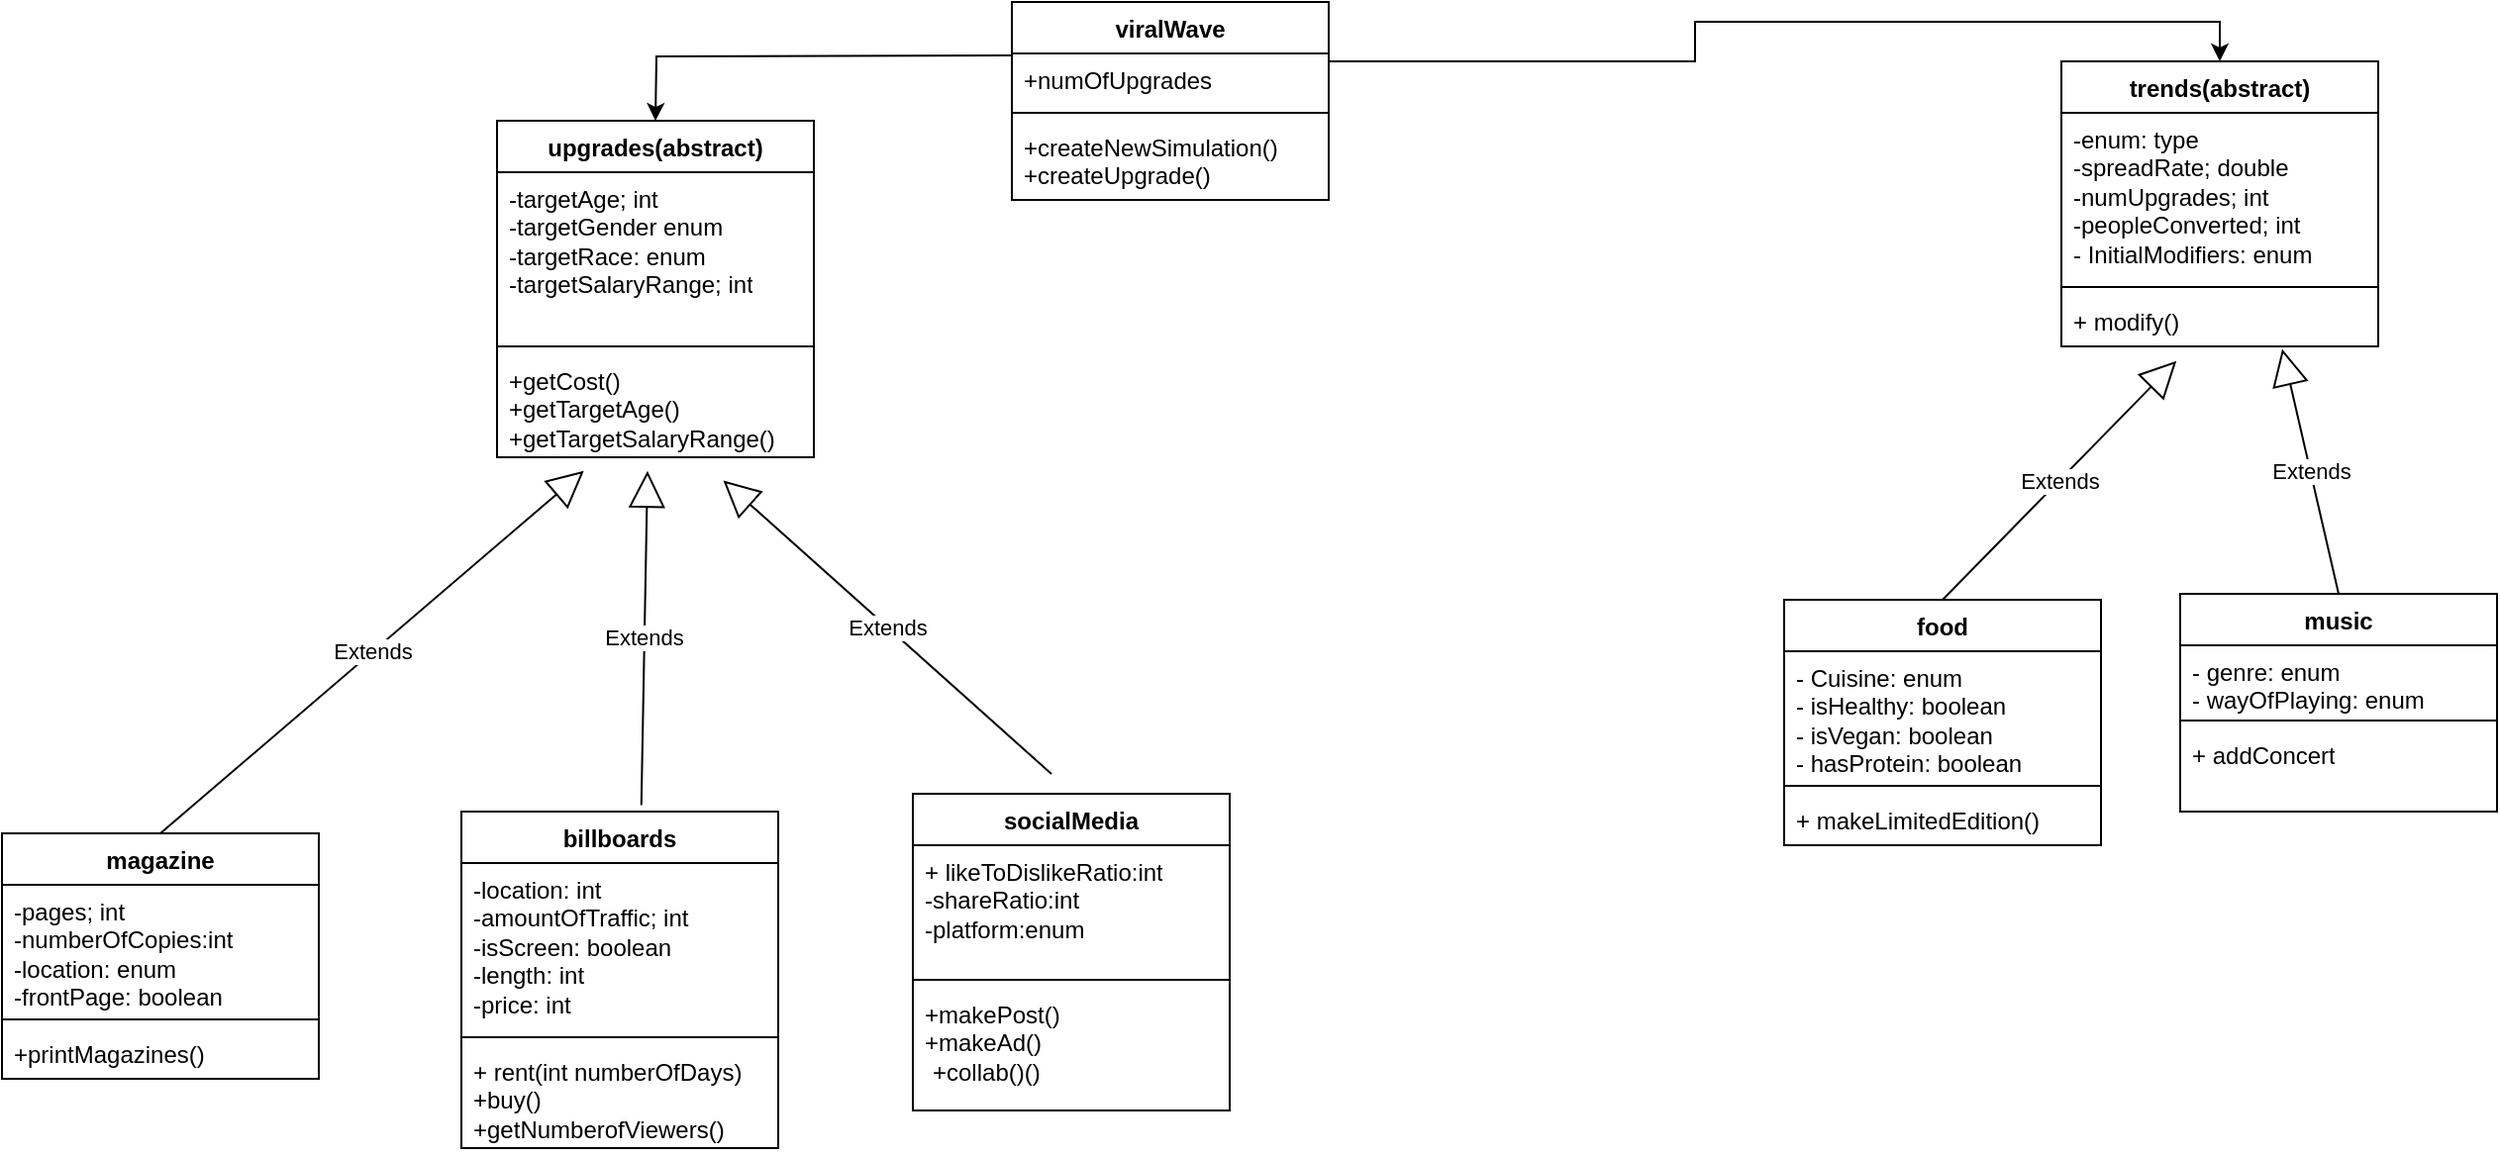 <mxfile version="24.8.4">
  <diagram name="Page-1" id="rPx-ND3tR1v6-9SasS-W">
    <mxGraphModel dx="2169" dy="696" grid="1" gridSize="10" guides="1" tooltips="1" connect="1" arrows="1" fold="1" page="1" pageScale="1" pageWidth="850" pageHeight="1100" math="0" shadow="0">
      <root>
        <mxCell id="0" />
        <mxCell id="1" parent="0" />
        <mxCell id="pl0MzwOkIgg34zQqI0X9-18" value="food" style="swimlane;fontStyle=1;align=center;verticalAlign=top;childLayout=stackLayout;horizontal=1;startSize=26;horizontalStack=0;resizeParent=1;resizeParentMax=0;resizeLast=0;collapsible=1;marginBottom=0;whiteSpace=wrap;html=1;" parent="1" vertex="1">
          <mxGeometry x="740" y="312" width="160" height="124" as="geometry" />
        </mxCell>
        <mxCell id="pl0MzwOkIgg34zQqI0X9-19" value="&lt;div&gt;- Cuisine: enum&lt;/div&gt;&lt;div&gt;- isHealthy: boolean&lt;br&gt;&lt;div&gt;- isVegan: boolean&lt;/div&gt;&lt;/div&gt;&lt;div&gt;- hasProtein: boolean&lt;/div&gt;" style="text;strokeColor=none;fillColor=none;align=left;verticalAlign=top;spacingLeft=4;spacingRight=4;overflow=hidden;rotatable=0;points=[[0,0.5],[1,0.5]];portConstraint=eastwest;whiteSpace=wrap;html=1;" parent="pl0MzwOkIgg34zQqI0X9-18" vertex="1">
          <mxGeometry y="26" width="160" height="64" as="geometry" />
        </mxCell>
        <mxCell id="pl0MzwOkIgg34zQqI0X9-20" value="" style="line;strokeWidth=1;fillColor=none;align=left;verticalAlign=middle;spacingTop=-1;spacingLeft=3;spacingRight=3;rotatable=0;labelPosition=right;points=[];portConstraint=eastwest;strokeColor=inherit;" parent="pl0MzwOkIgg34zQqI0X9-18" vertex="1">
          <mxGeometry y="90" width="160" height="8" as="geometry" />
        </mxCell>
        <mxCell id="pl0MzwOkIgg34zQqI0X9-21" value="+ makeLimitedEdition()" style="text;strokeColor=none;fillColor=none;align=left;verticalAlign=top;spacingLeft=4;spacingRight=4;overflow=hidden;rotatable=0;points=[[0,0.5],[1,0.5]];portConstraint=eastwest;whiteSpace=wrap;html=1;" parent="pl0MzwOkIgg34zQqI0X9-18" vertex="1">
          <mxGeometry y="98" width="160" height="26" as="geometry" />
        </mxCell>
        <mxCell id="pl0MzwOkIgg34zQqI0X9-28" value="Extends" style="endArrow=block;endSize=16;endFill=0;html=1;rounded=0;entryX=0.363;entryY=1.284;entryDx=0;entryDy=0;entryPerimeter=0;exitX=0.5;exitY=0;exitDx=0;exitDy=0;" parent="1" source="pl0MzwOkIgg34zQqI0X9-18" target="IGt5kcmPySrDVzL9us4Y-24" edge="1">
          <mxGeometry width="160" relative="1" as="geometry">
            <mxPoint x="740" y="220" as="sourcePoint" />
            <mxPoint x="879.04" y="189.984" as="targetPoint" />
          </mxGeometry>
        </mxCell>
        <mxCell id="pl0MzwOkIgg34zQqI0X9-72" value="music" style="swimlane;fontStyle=1;align=center;verticalAlign=top;childLayout=stackLayout;horizontal=1;startSize=26;horizontalStack=0;resizeParent=1;resizeParentMax=0;resizeLast=0;collapsible=1;marginBottom=0;whiteSpace=wrap;html=1;" parent="1" vertex="1">
          <mxGeometry x="940" y="309" width="160" height="110" as="geometry" />
        </mxCell>
        <mxCell id="pl0MzwOkIgg34zQqI0X9-73" value="- genre: enum&lt;div&gt;- wayOfPlaying: enum&lt;/div&gt;" style="text;strokeColor=none;fillColor=none;align=left;verticalAlign=top;spacingLeft=4;spacingRight=4;overflow=hidden;rotatable=0;points=[[0,0.5],[1,0.5]];portConstraint=eastwest;whiteSpace=wrap;html=1;" parent="pl0MzwOkIgg34zQqI0X9-72" vertex="1">
          <mxGeometry y="26" width="160" height="34" as="geometry" />
        </mxCell>
        <mxCell id="pl0MzwOkIgg34zQqI0X9-74" value="" style="line;strokeWidth=1;fillColor=none;align=left;verticalAlign=middle;spacingTop=-1;spacingLeft=3;spacingRight=3;rotatable=0;labelPosition=right;points=[];portConstraint=eastwest;strokeColor=inherit;" parent="pl0MzwOkIgg34zQqI0X9-72" vertex="1">
          <mxGeometry y="60" width="160" height="8" as="geometry" />
        </mxCell>
        <mxCell id="pl0MzwOkIgg34zQqI0X9-75" value="&lt;div&gt;+ addConcert&lt;/div&gt;" style="text;strokeColor=none;fillColor=none;align=left;verticalAlign=top;spacingLeft=4;spacingRight=4;overflow=hidden;rotatable=0;points=[[0,0.5],[1,0.5]];portConstraint=eastwest;whiteSpace=wrap;html=1;" parent="pl0MzwOkIgg34zQqI0X9-72" vertex="1">
          <mxGeometry y="68" width="160" height="42" as="geometry" />
        </mxCell>
        <mxCell id="7X1WRaAmBW6ElxP2y-qZ-3" value="Extends" style="endArrow=block;endSize=16;endFill=0;html=1;rounded=0;entryX=0.697;entryY=1.051;entryDx=0;entryDy=0;exitX=0.5;exitY=0;exitDx=0;exitDy=0;entryPerimeter=0;" parent="1" source="pl0MzwOkIgg34zQqI0X9-72" target="IGt5kcmPySrDVzL9us4Y-24" edge="1">
          <mxGeometry width="160" relative="1" as="geometry">
            <mxPoint x="580" y="410" as="sourcePoint" />
            <mxPoint x="1040" y="138" as="targetPoint" />
          </mxGeometry>
        </mxCell>
        <mxCell id="7X1WRaAmBW6ElxP2y-qZ-8" style="edgeStyle=orthogonalEdgeStyle;rounded=0;orthogonalLoop=1;jettySize=auto;html=1;exitX=0;exitY=0.5;exitDx=0;exitDy=0;entryX=0.5;entryY=0;entryDx=0;entryDy=0;" parent="1" edge="1">
          <mxGeometry relative="1" as="geometry">
            <mxPoint x="350" y="37.0" as="sourcePoint" />
            <mxPoint x="170" y="70" as="targetPoint" />
          </mxGeometry>
        </mxCell>
        <mxCell id="7X1WRaAmBW6ElxP2y-qZ-9" style="edgeStyle=orthogonalEdgeStyle;rounded=0;orthogonalLoop=1;jettySize=auto;html=1;entryX=0.5;entryY=0;entryDx=0;entryDy=0;" parent="1" edge="1">
          <mxGeometry relative="1" as="geometry">
            <Array as="points">
              <mxPoint x="695" y="40" />
              <mxPoint x="695" y="20" />
              <mxPoint x="960" y="20" />
            </Array>
            <mxPoint x="510" y="40" as="sourcePoint" />
            <mxPoint x="960" y="40" as="targetPoint" />
          </mxGeometry>
        </mxCell>
        <mxCell id="5Ifjruar0XOg7K9GVX_--2" value="Extends" style="endArrow=block;endSize=16;endFill=0;html=1;rounded=0;entryX=0.714;entryY=1.226;entryDx=0;entryDy=0;entryPerimeter=0;" parent="1" target="IGt5kcmPySrDVzL9us4Y-44" edge="1">
          <mxGeometry width="160" relative="1" as="geometry">
            <mxPoint x="370" y="400" as="sourcePoint" />
            <mxPoint x="180.08" y="200" as="targetPoint" />
          </mxGeometry>
        </mxCell>
        <mxCell id="5Ifjruar0XOg7K9GVX_--17" value="Extends" style="endArrow=block;endSize=16;endFill=0;html=1;rounded=0;exitX=0.5;exitY=0;exitDx=0;exitDy=0;entryX=0.274;entryY=1.133;entryDx=0;entryDy=0;entryPerimeter=0;" parent="1" target="IGt5kcmPySrDVzL9us4Y-44" edge="1">
          <mxGeometry width="160" relative="1" as="geometry">
            <mxPoint x="-80" y="430" as="sourcePoint" />
            <mxPoint x="140.08" y="200" as="targetPoint" />
          </mxGeometry>
        </mxCell>
        <mxCell id="IGt5kcmPySrDVzL9us4Y-11" value="socialMedia" style="swimlane;fontStyle=1;align=center;verticalAlign=top;childLayout=stackLayout;horizontal=1;startSize=26;horizontalStack=0;resizeParent=1;resizeParentMax=0;resizeLast=0;collapsible=1;marginBottom=0;whiteSpace=wrap;html=1;" vertex="1" parent="1">
          <mxGeometry x="300" y="410" width="160" height="160" as="geometry" />
        </mxCell>
        <mxCell id="IGt5kcmPySrDVzL9us4Y-12" value="+&amp;nbsp;&lt;span style=&quot;background-color: initial;&quot;&gt;likeToDislikeRatio:int&lt;/span&gt;&lt;div&gt;-shareRatio:int&lt;/div&gt;&lt;div&gt;-platform:enum&lt;/div&gt;" style="text;strokeColor=none;fillColor=none;align=left;verticalAlign=top;spacingLeft=4;spacingRight=4;overflow=hidden;rotatable=0;points=[[0,0.5],[1,0.5]];portConstraint=eastwest;whiteSpace=wrap;html=1;" vertex="1" parent="IGt5kcmPySrDVzL9us4Y-11">
          <mxGeometry y="26" width="160" height="64" as="geometry" />
        </mxCell>
        <mxCell id="IGt5kcmPySrDVzL9us4Y-13" value="" style="line;strokeWidth=1;fillColor=none;align=left;verticalAlign=middle;spacingTop=-1;spacingLeft=3;spacingRight=3;rotatable=0;labelPosition=right;points=[];portConstraint=eastwest;strokeColor=inherit;" vertex="1" parent="IGt5kcmPySrDVzL9us4Y-11">
          <mxGeometry y="90" width="160" height="8" as="geometry" />
        </mxCell>
        <mxCell id="IGt5kcmPySrDVzL9us4Y-14" value="+makePost()&lt;div&gt;+makeAd()&lt;/div&gt;&lt;p style=&quot;margin: 0px 0px 0px 4px;&quot;&gt;&lt;span style=&quot;background-color: initial;&quot;&gt;+collab()&lt;/span&gt;()&lt;/p&gt;" style="text;strokeColor=none;fillColor=none;align=left;verticalAlign=top;spacingLeft=4;spacingRight=4;overflow=hidden;rotatable=0;points=[[0,0.5],[1,0.5]];portConstraint=eastwest;whiteSpace=wrap;html=1;" vertex="1" parent="IGt5kcmPySrDVzL9us4Y-11">
          <mxGeometry y="98" width="160" height="62" as="geometry" />
        </mxCell>
        <mxCell id="IGt5kcmPySrDVzL9us4Y-21" value="trends(abstract)" style="swimlane;fontStyle=1;align=center;verticalAlign=top;childLayout=stackLayout;horizontal=1;startSize=26;horizontalStack=0;resizeParent=1;resizeParentMax=0;resizeLast=0;collapsible=1;marginBottom=0;whiteSpace=wrap;html=1;" vertex="1" parent="1">
          <mxGeometry x="880" y="40" width="160" height="144" as="geometry" />
        </mxCell>
        <mxCell id="IGt5kcmPySrDVzL9us4Y-22" value="-enum: type&lt;div&gt;-spreadRate; double&lt;/div&gt;&lt;div&gt;-numUpgrades; int&lt;/div&gt;&lt;div&gt;-peopleConverted; int&lt;/div&gt;&lt;div&gt;- InitialModifiers: enum&lt;br&gt;&lt;/div&gt;&lt;div&gt;&lt;br&gt;&lt;/div&gt;" style="text;strokeColor=none;fillColor=none;align=left;verticalAlign=top;spacingLeft=4;spacingRight=4;overflow=hidden;rotatable=0;points=[[0,0.5],[1,0.5]];portConstraint=eastwest;whiteSpace=wrap;html=1;" vertex="1" parent="IGt5kcmPySrDVzL9us4Y-21">
          <mxGeometry y="26" width="160" height="84" as="geometry" />
        </mxCell>
        <mxCell id="IGt5kcmPySrDVzL9us4Y-23" value="" style="line;strokeWidth=1;fillColor=none;align=left;verticalAlign=middle;spacingTop=-1;spacingLeft=3;spacingRight=3;rotatable=0;labelPosition=right;points=[];portConstraint=eastwest;strokeColor=inherit;" vertex="1" parent="IGt5kcmPySrDVzL9us4Y-21">
          <mxGeometry y="110" width="160" height="8" as="geometry" />
        </mxCell>
        <mxCell id="IGt5kcmPySrDVzL9us4Y-24" value="+ modify()" style="text;strokeColor=none;fillColor=none;align=left;verticalAlign=top;spacingLeft=4;spacingRight=4;overflow=hidden;rotatable=0;points=[[0,0.5],[1,0.5]];portConstraint=eastwest;whiteSpace=wrap;html=1;" vertex="1" parent="IGt5kcmPySrDVzL9us4Y-21">
          <mxGeometry y="118" width="160" height="26" as="geometry" />
        </mxCell>
        <mxCell id="5Ifjruar0XOg7K9GVX_--16" value="Extends" style="endArrow=block;endSize=16;endFill=0;html=1;rounded=0;exitX=0.518;exitY=0.052;exitDx=0;exitDy=0;exitPerimeter=0;entryX=0.475;entryY=1.133;entryDx=0;entryDy=0;entryPerimeter=0;" parent="1" target="IGt5kcmPySrDVzL9us4Y-44" edge="1">
          <mxGeometry width="160" relative="1" as="geometry">
            <mxPoint x="162.88" y="415.72" as="sourcePoint" />
            <mxPoint x="160.08" y="200" as="targetPoint" />
          </mxGeometry>
        </mxCell>
        <mxCell id="IGt5kcmPySrDVzL9us4Y-29" value="billboards" style="swimlane;fontStyle=1;align=center;verticalAlign=top;childLayout=stackLayout;horizontal=1;startSize=26;horizontalStack=0;resizeParent=1;resizeParentMax=0;resizeLast=0;collapsible=1;marginBottom=0;whiteSpace=wrap;html=1;" vertex="1" parent="1">
          <mxGeometry x="72" y="419" width="160" height="170" as="geometry" />
        </mxCell>
        <mxCell id="IGt5kcmPySrDVzL9us4Y-30" value="-location: int&lt;div&gt;-amountOfTraffic; int&lt;/div&gt;&lt;div&gt;-isScreen: boolean&lt;/div&gt;&lt;div&gt;-length: int&lt;/div&gt;&lt;div&gt;-price: int&lt;/div&gt;" style="text;strokeColor=none;fillColor=none;align=left;verticalAlign=top;spacingLeft=4;spacingRight=4;overflow=hidden;rotatable=0;points=[[0,0.5],[1,0.5]];portConstraint=eastwest;whiteSpace=wrap;html=1;" vertex="1" parent="IGt5kcmPySrDVzL9us4Y-29">
          <mxGeometry y="26" width="160" height="84" as="geometry" />
        </mxCell>
        <mxCell id="IGt5kcmPySrDVzL9us4Y-31" value="" style="line;strokeWidth=1;fillColor=none;align=left;verticalAlign=middle;spacingTop=-1;spacingLeft=3;spacingRight=3;rotatable=0;labelPosition=right;points=[];portConstraint=eastwest;strokeColor=inherit;" vertex="1" parent="IGt5kcmPySrDVzL9us4Y-29">
          <mxGeometry y="110" width="160" height="8" as="geometry" />
        </mxCell>
        <mxCell id="IGt5kcmPySrDVzL9us4Y-32" value="+ rent(int numberOfDays)&lt;div&gt;+buy()&lt;/div&gt;&lt;div&gt;+getNumberofViewers()&lt;/div&gt;" style="text;strokeColor=none;fillColor=none;align=left;verticalAlign=top;spacingLeft=4;spacingRight=4;overflow=hidden;rotatable=0;points=[[0,0.5],[1,0.5]];portConstraint=eastwest;whiteSpace=wrap;html=1;" vertex="1" parent="IGt5kcmPySrDVzL9us4Y-29">
          <mxGeometry y="118" width="160" height="52" as="geometry" />
        </mxCell>
        <mxCell id="IGt5kcmPySrDVzL9us4Y-37" value="magazine" style="swimlane;fontStyle=1;align=center;verticalAlign=top;childLayout=stackLayout;horizontal=1;startSize=26;horizontalStack=0;resizeParent=1;resizeParentMax=0;resizeLast=0;collapsible=1;marginBottom=0;whiteSpace=wrap;html=1;" vertex="1" parent="1">
          <mxGeometry x="-160" y="430" width="160" height="124" as="geometry" />
        </mxCell>
        <mxCell id="IGt5kcmPySrDVzL9us4Y-38" value="-pages; int&lt;div&gt;-numberOfCopies:int&lt;/div&gt;&lt;div&gt;-location: enum&lt;/div&gt;&lt;div&gt;-frontPage: boolean&lt;/div&gt;" style="text;strokeColor=none;fillColor=none;align=left;verticalAlign=top;spacingLeft=4;spacingRight=4;overflow=hidden;rotatable=0;points=[[0,0.5],[1,0.5]];portConstraint=eastwest;whiteSpace=wrap;html=1;" vertex="1" parent="IGt5kcmPySrDVzL9us4Y-37">
          <mxGeometry y="26" width="160" height="64" as="geometry" />
        </mxCell>
        <mxCell id="IGt5kcmPySrDVzL9us4Y-39" value="" style="line;strokeWidth=1;fillColor=none;align=left;verticalAlign=middle;spacingTop=-1;spacingLeft=3;spacingRight=3;rotatable=0;labelPosition=right;points=[];portConstraint=eastwest;strokeColor=inherit;" vertex="1" parent="IGt5kcmPySrDVzL9us4Y-37">
          <mxGeometry y="90" width="160" height="8" as="geometry" />
        </mxCell>
        <mxCell id="IGt5kcmPySrDVzL9us4Y-40" value="+printMagazines()" style="text;strokeColor=none;fillColor=none;align=left;verticalAlign=top;spacingLeft=4;spacingRight=4;overflow=hidden;rotatable=0;points=[[0,0.5],[1,0.5]];portConstraint=eastwest;whiteSpace=wrap;html=1;" vertex="1" parent="IGt5kcmPySrDVzL9us4Y-37">
          <mxGeometry y="98" width="160" height="26" as="geometry" />
        </mxCell>
        <mxCell id="IGt5kcmPySrDVzL9us4Y-41" value="upgrades(abstract)" style="swimlane;fontStyle=1;align=center;verticalAlign=top;childLayout=stackLayout;horizontal=1;startSize=26;horizontalStack=0;resizeParent=1;resizeParentMax=0;resizeLast=0;collapsible=1;marginBottom=0;whiteSpace=wrap;html=1;" vertex="1" parent="1">
          <mxGeometry x="90" y="70" width="160" height="170" as="geometry" />
        </mxCell>
        <mxCell id="IGt5kcmPySrDVzL9us4Y-42" value="-targetAge; int&lt;div&gt;-targetGender enum&lt;/div&gt;&lt;div&gt;&lt;span style=&quot;background-color: initial;&quot;&gt;-targetRace: enum&lt;/span&gt;&lt;/div&gt;&lt;div&gt;&lt;span style=&quot;background-color: initial;&quot;&gt;-targetSalaryRange; int&lt;/span&gt;&lt;/div&gt;" style="text;strokeColor=none;fillColor=none;align=left;verticalAlign=top;spacingLeft=4;spacingRight=4;overflow=hidden;rotatable=0;points=[[0,0.5],[1,0.5]];portConstraint=eastwest;whiteSpace=wrap;html=1;" vertex="1" parent="IGt5kcmPySrDVzL9us4Y-41">
          <mxGeometry y="26" width="160" height="84" as="geometry" />
        </mxCell>
        <mxCell id="IGt5kcmPySrDVzL9us4Y-43" value="" style="line;strokeWidth=1;fillColor=none;align=left;verticalAlign=middle;spacingTop=-1;spacingLeft=3;spacingRight=3;rotatable=0;labelPosition=right;points=[];portConstraint=eastwest;strokeColor=inherit;" vertex="1" parent="IGt5kcmPySrDVzL9us4Y-41">
          <mxGeometry y="110" width="160" height="8" as="geometry" />
        </mxCell>
        <mxCell id="IGt5kcmPySrDVzL9us4Y-44" value="+getCost()&lt;div&gt;+getTargetAge()&lt;/div&gt;&lt;div&gt;+getTargetSalaryRange()&lt;/div&gt;" style="text;strokeColor=none;fillColor=none;align=left;verticalAlign=top;spacingLeft=4;spacingRight=4;overflow=hidden;rotatable=0;points=[[0,0.5],[1,0.5]];portConstraint=eastwest;whiteSpace=wrap;html=1;" vertex="1" parent="IGt5kcmPySrDVzL9us4Y-41">
          <mxGeometry y="118" width="160" height="52" as="geometry" />
        </mxCell>
        <mxCell id="IGt5kcmPySrDVzL9us4Y-51" value="viralWave" style="swimlane;fontStyle=1;align=center;verticalAlign=top;childLayout=stackLayout;horizontal=1;startSize=26;horizontalStack=0;resizeParent=1;resizeParentMax=0;resizeLast=0;collapsible=1;marginBottom=0;whiteSpace=wrap;html=1;" vertex="1" parent="1">
          <mxGeometry x="350" y="10" width="160" height="100" as="geometry" />
        </mxCell>
        <mxCell id="IGt5kcmPySrDVzL9us4Y-52" value="+numOfUpgrades" style="text;strokeColor=none;fillColor=none;align=left;verticalAlign=top;spacingLeft=4;spacingRight=4;overflow=hidden;rotatable=0;points=[[0,0.5],[1,0.5]];portConstraint=eastwest;whiteSpace=wrap;html=1;" vertex="1" parent="IGt5kcmPySrDVzL9us4Y-51">
          <mxGeometry y="26" width="160" height="26" as="geometry" />
        </mxCell>
        <mxCell id="IGt5kcmPySrDVzL9us4Y-53" value="" style="line;strokeWidth=1;fillColor=none;align=left;verticalAlign=middle;spacingTop=-1;spacingLeft=3;spacingRight=3;rotatable=0;labelPosition=right;points=[];portConstraint=eastwest;strokeColor=inherit;" vertex="1" parent="IGt5kcmPySrDVzL9us4Y-51">
          <mxGeometry y="52" width="160" height="8" as="geometry" />
        </mxCell>
        <mxCell id="IGt5kcmPySrDVzL9us4Y-54" value="+createNewSimulation()&lt;div&gt;+createUpgrade()&lt;/div&gt;" style="text;strokeColor=none;fillColor=none;align=left;verticalAlign=top;spacingLeft=4;spacingRight=4;overflow=hidden;rotatable=0;points=[[0,0.5],[1,0.5]];portConstraint=eastwest;whiteSpace=wrap;html=1;" vertex="1" parent="IGt5kcmPySrDVzL9us4Y-51">
          <mxGeometry y="60" width="160" height="40" as="geometry" />
        </mxCell>
      </root>
    </mxGraphModel>
  </diagram>
</mxfile>
